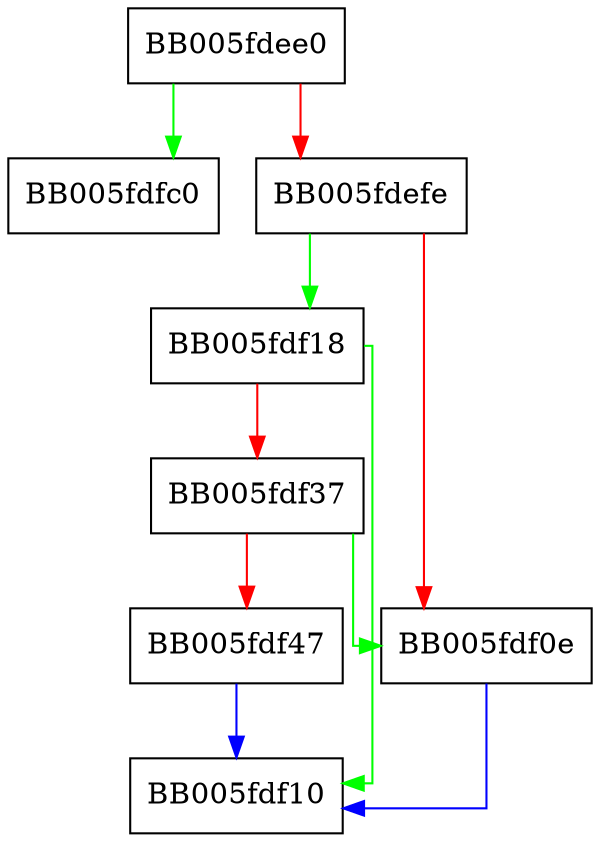 digraph provider_remove_store_methods {
  node [shape="box"];
  graph [splines=ortho];
  BB005fdee0 -> BB005fdfc0 [color="green"];
  BB005fdee0 -> BB005fdefe [color="red"];
  BB005fdefe -> BB005fdf18 [color="green"];
  BB005fdefe -> BB005fdf0e [color="red"];
  BB005fdf0e -> BB005fdf10 [color="blue"];
  BB005fdf18 -> BB005fdf10 [color="green"];
  BB005fdf18 -> BB005fdf37 [color="red"];
  BB005fdf37 -> BB005fdf0e [color="green"];
  BB005fdf37 -> BB005fdf47 [color="red"];
  BB005fdf47 -> BB005fdf10 [color="blue"];
}